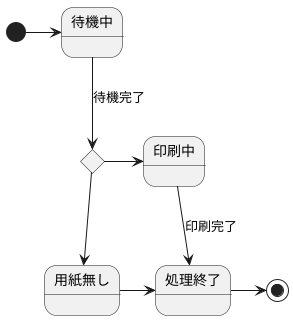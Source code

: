 @startuml プリンタ
[*] -right-> 待機中
state c <<choice>>
state c <<choice>>
待機中-down-> c : 待機完了
c -> 印刷中
c --> 用紙無し
用紙無し -right-> 処理終了
印刷中--> 処理終了 : 印刷完了
処理終了-right-> [*]
@enduml